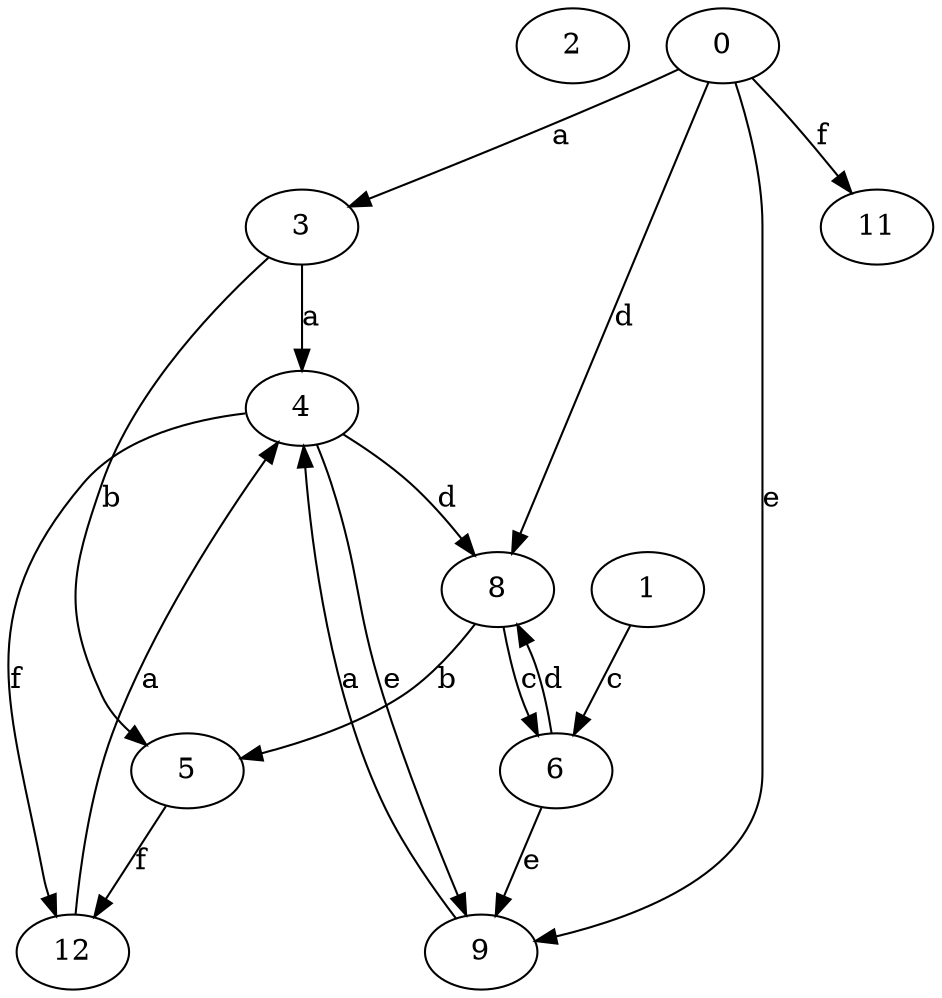 strict digraph  {
2;
3;
4;
5;
6;
8;
0;
9;
1;
11;
12;
3 -> 4  [label=a];
3 -> 5  [label=b];
4 -> 8  [label=d];
4 -> 9  [label=e];
4 -> 12  [label=f];
5 -> 12  [label=f];
6 -> 8  [label=d];
6 -> 9  [label=e];
8 -> 5  [label=b];
8 -> 6  [label=c];
0 -> 3  [label=a];
0 -> 8  [label=d];
0 -> 9  [label=e];
0 -> 11  [label=f];
9 -> 4  [label=a];
1 -> 6  [label=c];
12 -> 4  [label=a];
}
